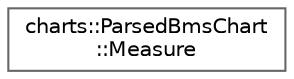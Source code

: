 digraph "Graphical Class Hierarchy"
{
 // LATEX_PDF_SIZE
  bgcolor="transparent";
  edge [fontname=Helvetica,fontsize=10,labelfontname=Helvetica,labelfontsize=10];
  node [fontname=Helvetica,fontsize=10,shape=box,height=0.2,width=0.4];
  rankdir="LR";
  Node0 [id="Node000000",label="charts::ParsedBmsChart\l::Measure",height=0.2,width=0.4,color="grey40", fillcolor="white", style="filled",URL="$structcharts_1_1ParsedBmsChart_1_1Measure.html",tooltip=" "];
}
